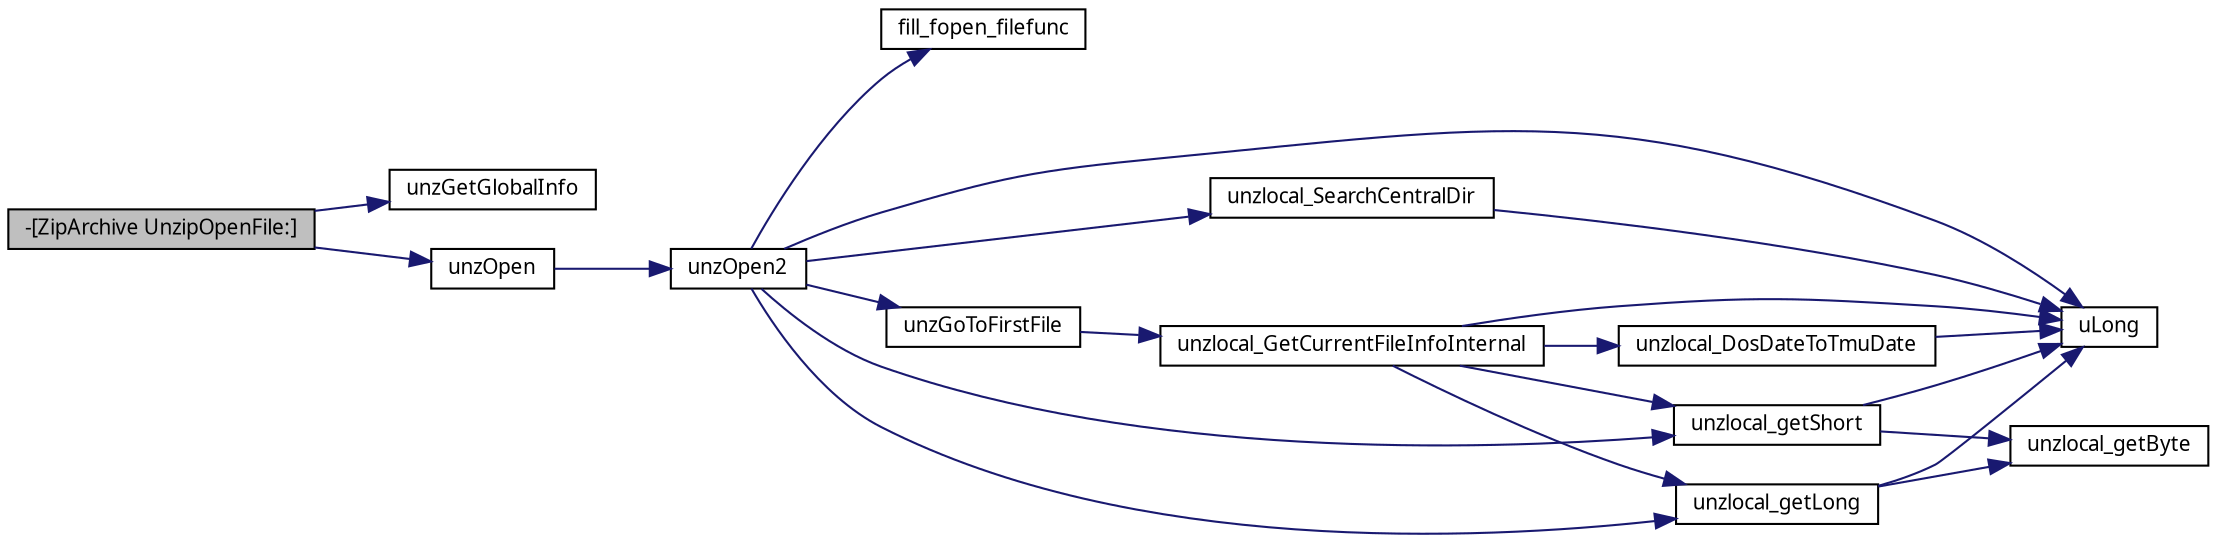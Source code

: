 digraph G
{
  edge [fontname="FreeSans.ttf",fontsize="10",labelfontname="FreeSans.ttf",labelfontsize="10"];
  node [fontname="FreeSans.ttf",fontsize="10",shape=record];
  rankdir=LR;
  Node1 [label="-[ZipArchive UnzipOpenFile:]",height=0.2,width=0.4,color="black", fillcolor="grey75", style="filled" fontcolor="black"];
  Node1 -> Node2 [color="midnightblue",fontsize="10",style="solid",fontname="FreeSans.ttf"];
  Node2 [label="unzGetGlobalInfo",height=0.2,width=0.4,color="black", fillcolor="white", style="filled",URL="$unzip_8c.html#af05d6e3eac6ec396d9d134ca140fec61"];
  Node1 -> Node3 [color="midnightblue",fontsize="10",style="solid",fontname="FreeSans.ttf"];
  Node3 [label="unzOpen",height=0.2,width=0.4,color="black", fillcolor="white", style="filled",URL="$unzip_8c.html#a614a4ee72e9055e5657d28487c2a7936"];
  Node3 -> Node4 [color="midnightblue",fontsize="10",style="solid",fontname="FreeSans.ttf"];
  Node4 [label="unzOpen2",height=0.2,width=0.4,color="black", fillcolor="white", style="filled",URL="$unzip_8c.html#a899fa69e894354e48aab8869e13fd396"];
  Node4 -> Node5 [color="midnightblue",fontsize="10",style="solid",fontname="FreeSans.ttf"];
  Node5 [label="fill_fopen_filefunc",height=0.2,width=0.4,color="black", fillcolor="white", style="filled",URL="$ioapi_8c.html#ab44f1d585b26ce7f9447a91ada432727"];
  Node4 -> Node6 [color="midnightblue",fontsize="10",style="solid",fontname="FreeSans.ttf"];
  Node6 [label="uLong",height=0.2,width=0.4,color="black", fillcolor="white", style="filled",URL="$ioapi_8h.html#a50e9e9d5c30e481de822ad68fe537986"];
  Node4 -> Node7 [color="midnightblue",fontsize="10",style="solid",fontname="FreeSans.ttf"];
  Node7 [label="unzGoToFirstFile",height=0.2,width=0.4,color="black", fillcolor="white", style="filled",URL="$unzip_8c.html#a54821c0b6da683800164a56f2ae14f33"];
  Node7 -> Node8 [color="midnightblue",fontsize="10",style="solid",fontname="FreeSans.ttf"];
  Node8 [label="unzlocal_GetCurrentFileInfoInternal",height=0.2,width=0.4,color="black", fillcolor="white", style="filled",URL="$unzip_8c.html#a63347eee791bfbd6f1c65ade6d487cf6"];
  Node8 -> Node6 [color="midnightblue",fontsize="10",style="solid",fontname="FreeSans.ttf"];
  Node8 -> Node9 [color="midnightblue",fontsize="10",style="solid",fontname="FreeSans.ttf"];
  Node9 [label="unzlocal_DosDateToTmuDate",height=0.2,width=0.4,color="black", fillcolor="white", style="filled",URL="$unzip_8c.html#aef5be704f689c792449ab4a95846e9cb"];
  Node9 -> Node6 [color="midnightblue",fontsize="10",style="solid",fontname="FreeSans.ttf"];
  Node8 -> Node10 [color="midnightblue",fontsize="10",style="solid",fontname="FreeSans.ttf"];
  Node10 [label="unzlocal_getLong",height=0.2,width=0.4,color="black", fillcolor="white", style="filled",URL="$unzip_8c.html#ad740080523b619b0894978d00da8643e"];
  Node10 -> Node6 [color="midnightblue",fontsize="10",style="solid",fontname="FreeSans.ttf"];
  Node10 -> Node11 [color="midnightblue",fontsize="10",style="solid",fontname="FreeSans.ttf"];
  Node11 [label="unzlocal_getByte",height=0.2,width=0.4,color="black", fillcolor="white", style="filled",URL="$unzip_8c.html#a224066d88f092158ee3695c40a1f6c39"];
  Node8 -> Node12 [color="midnightblue",fontsize="10",style="solid",fontname="FreeSans.ttf"];
  Node12 [label="unzlocal_getShort",height=0.2,width=0.4,color="black", fillcolor="white", style="filled",URL="$unzip_8c.html#ab98398d33871b77b25d86b1e0d0d8322"];
  Node12 -> Node6 [color="midnightblue",fontsize="10",style="solid",fontname="FreeSans.ttf"];
  Node12 -> Node11 [color="midnightblue",fontsize="10",style="solid",fontname="FreeSans.ttf"];
  Node4 -> Node10 [color="midnightblue",fontsize="10",style="solid",fontname="FreeSans.ttf"];
  Node4 -> Node12 [color="midnightblue",fontsize="10",style="solid",fontname="FreeSans.ttf"];
  Node4 -> Node13 [color="midnightblue",fontsize="10",style="solid",fontname="FreeSans.ttf"];
  Node13 [label="unzlocal_SearchCentralDir",height=0.2,width=0.4,color="black", fillcolor="white", style="filled",URL="$unzip_8c.html#a1ef6f8faed35b91243d1057fc8474c42"];
  Node13 -> Node6 [color="midnightblue",fontsize="10",style="solid",fontname="FreeSans.ttf"];
}
